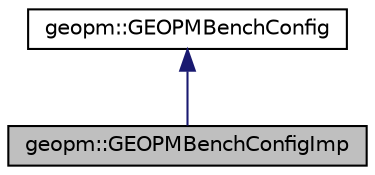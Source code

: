 digraph "geopm::GEOPMBenchConfigImp"
{
 // LATEX_PDF_SIZE
  edge [fontname="Helvetica",fontsize="10",labelfontname="Helvetica",labelfontsize="10"];
  node [fontname="Helvetica",fontsize="10",shape=record];
  Node1 [label="geopm::GEOPMBenchConfigImp",height=0.2,width=0.4,color="black", fillcolor="grey75", style="filled", fontcolor="black",tooltip=" "];
  Node2 -> Node1 [dir="back",color="midnightblue",fontsize="10",style="solid",fontname="Helvetica"];
  Node2 [label="geopm::GEOPMBenchConfig",height=0.2,width=0.4,color="black", fillcolor="white", style="filled",URL="$classgeopm_1_1_g_e_o_p_m_bench_config.html",tooltip=" "];
}
